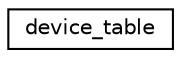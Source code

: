 digraph "Graphical Class Hierarchy"
{
  edge [fontname="Helvetica",fontsize="10",labelfontname="Helvetica",labelfontsize="10"];
  node [fontname="Helvetica",fontsize="10",shape=record];
  rankdir="LR";
  Node0 [label="device_table",height=0.2,width=0.4,color="black", fillcolor="white", style="filled",URL="$classdevice__table.html",tooltip="Lightweight wrapper for a device array of gdf_columns of the same size. "];
}
